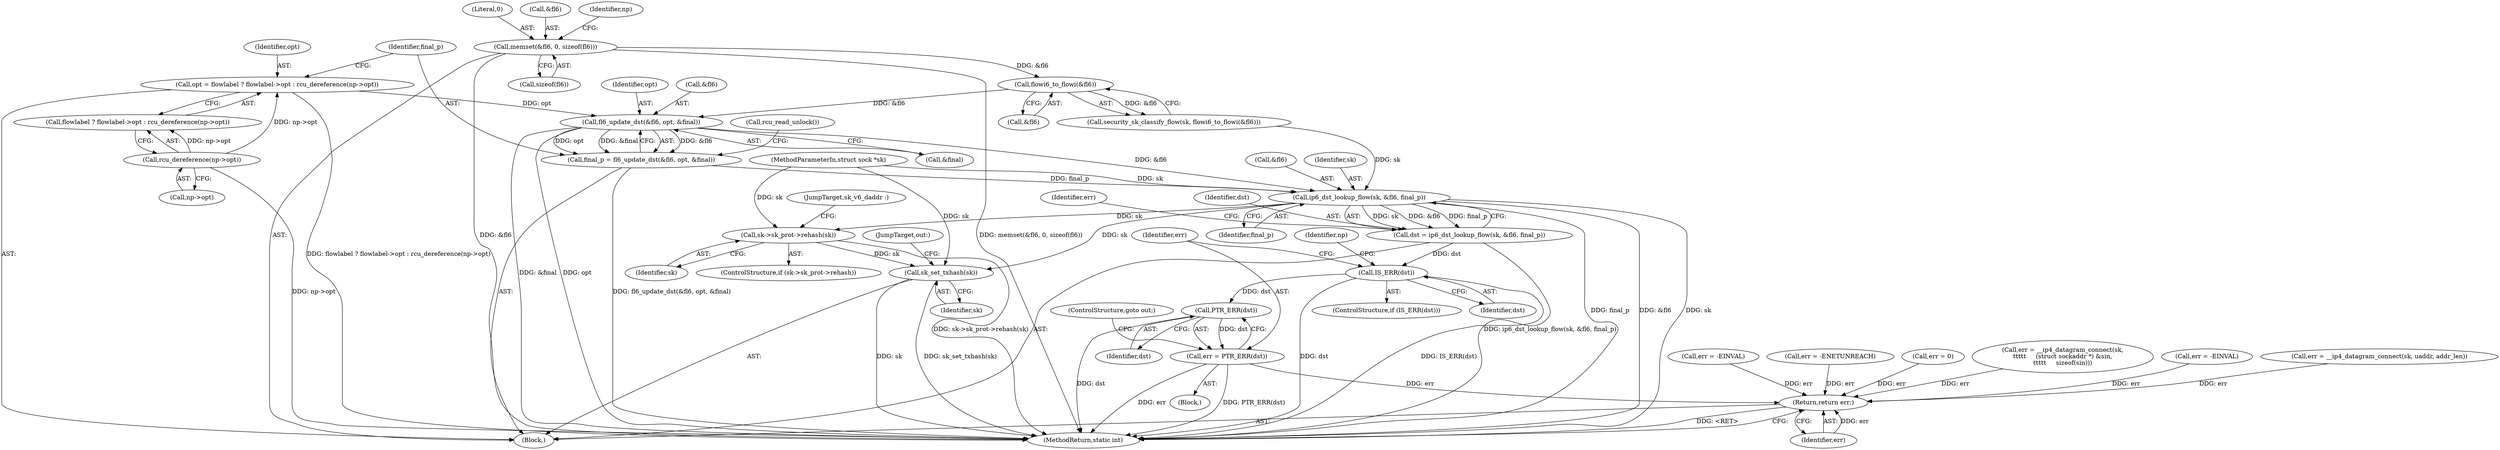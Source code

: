 digraph "0_linux_45f6fad84cc305103b28d73482b344d7f5b76f39_4@API" {
"1000520" [label="(Call,fl6_update_dst(&fl6, opt, &final))"];
"1000503" [label="(Call,flowi6_to_flowi(&fl6))"];
"1000173" [label="(Call,memset(&fl6, 0, sizeof(fl6)))"];
"1000507" [label="(Call,opt = flowlabel ? flowlabel->opt : rcu_dereference(np->opt))"];
"1000514" [label="(Call,rcu_dereference(np->opt))"];
"1000518" [label="(Call,final_p = fl6_update_dst(&fl6, opt, &final))"];
"1000529" [label="(Call,ip6_dst_lookup_flow(sk, &fl6, final_p))"];
"1000527" [label="(Call,dst = ip6_dst_lookup_flow(sk, &fl6, final_p))"];
"1000538" [label="(Call,IS_ERR(dst))"];
"1000543" [label="(Call,PTR_ERR(dst))"];
"1000541" [label="(Call,err = PTR_ERR(dst))"];
"1000598" [label="(Return,return err;)"];
"1000584" [label="(Call,sk->sk_prot->rehash(sk))"];
"1000593" [label="(Call,sk_set_txhash(sk))"];
"1000519" [label="(Identifier,final_p)"];
"1000600" [label="(MethodReturn,static int)"];
"1000509" [label="(Call,flowlabel ? flowlabel->opt : rcu_dereference(np->opt))"];
"1000520" [label="(Call,fl6_update_dst(&fl6, opt, &final))"];
"1000584" [label="(Call,sk->sk_prot->rehash(sk))"];
"1000411" [label="(Call,err = -EINVAL)"];
"1000544" [label="(Identifier,dst)"];
"1000541" [label="(Call,err = PTR_ERR(dst))"];
"1000527" [label="(Call,dst = ip6_dst_lookup_flow(sk, &fl6, final_p))"];
"1000508" [label="(Identifier,opt)"];
"1000545" [label="(ControlStructure,goto out;)"];
"1000535" [label="(Identifier,err)"];
"1000542" [label="(Identifier,err)"];
"1000177" [label="(Call,sizeof(fl6))"];
"1000105" [label="(MethodParameterIn,struct sock *sk)"];
"1000585" [label="(Identifier,sk)"];
"1000543" [label="(Call,PTR_ERR(dst))"];
"1000529" [label="(Call,ip6_dst_lookup_flow(sk, &fl6, final_p))"];
"1000515" [label="(Call,np->opt)"];
"1000539" [label="(Identifier,dst)"];
"1000507" [label="(Call,opt = flowlabel ? flowlabel->opt : rcu_dereference(np->opt))"];
"1000176" [label="(Literal,0)"];
"1000593" [label="(Call,sk_set_txhash(sk))"];
"1000550" [label="(Identifier,np)"];
"1000503" [label="(Call,flowi6_to_flowi(&fl6))"];
"1000528" [label="(Identifier,dst)"];
"1000598" [label="(Return,return err;)"];
"1000150" [label="(Call,err = __ip4_datagram_connect(sk, uaddr, addr_len))"];
"1000524" [label="(Call,&final)"];
"1000586" [label="(JumpTarget,sk_v6_daddr :)"];
"1000174" [label="(Call,&fl6)"];
"1000533" [label="(Identifier,final_p)"];
"1000531" [label="(Call,&fl6)"];
"1000504" [label="(Call,&fl6)"];
"1000181" [label="(Identifier,np)"];
"1000526" [label="(Call,rcu_read_unlock())"];
"1000538" [label="(Call,IS_ERR(dst))"];
"1000501" [label="(Call,security_sk_classify_flow(sk, flowi6_to_flowi(&fl6)))"];
"1000518" [label="(Call,final_p = fl6_update_dst(&fl6, opt, &final))"];
"1000599" [label="(Identifier,err)"];
"1000537" [label="(ControlStructure,if (IS_ERR(dst)))"];
"1000578" [label="(ControlStructure,if (sk->sk_prot->rehash))"];
"1000514" [label="(Call,rcu_dereference(np->opt))"];
"1000540" [label="(Block,)"];
"1000377" [label="(Call,err = -EINVAL)"];
"1000108" [label="(Block,)"];
"1000250" [label="(Call,err = -ENETUNREACH)"];
"1000534" [label="(Call,err = 0)"];
"1000530" [label="(Identifier,sk)"];
"1000523" [label="(Identifier,opt)"];
"1000595" [label="(JumpTarget,out:)"];
"1000594" [label="(Identifier,sk)"];
"1000173" [label="(Call,memset(&fl6, 0, sizeof(fl6)))"];
"1000521" [label="(Call,&fl6)"];
"1000278" [label="(Call,err = __ip4_datagram_connect(sk,\n\t\t\t\t\t     (struct sockaddr *) &sin,\n\t\t\t\t\t     sizeof(sin)))"];
"1000520" -> "1000518"  [label="AST: "];
"1000520" -> "1000524"  [label="CFG: "];
"1000521" -> "1000520"  [label="AST: "];
"1000523" -> "1000520"  [label="AST: "];
"1000524" -> "1000520"  [label="AST: "];
"1000518" -> "1000520"  [label="CFG: "];
"1000520" -> "1000600"  [label="DDG: &final"];
"1000520" -> "1000600"  [label="DDG: opt"];
"1000520" -> "1000518"  [label="DDG: &fl6"];
"1000520" -> "1000518"  [label="DDG: opt"];
"1000520" -> "1000518"  [label="DDG: &final"];
"1000503" -> "1000520"  [label="DDG: &fl6"];
"1000507" -> "1000520"  [label="DDG: opt"];
"1000520" -> "1000529"  [label="DDG: &fl6"];
"1000503" -> "1000501"  [label="AST: "];
"1000503" -> "1000504"  [label="CFG: "];
"1000504" -> "1000503"  [label="AST: "];
"1000501" -> "1000503"  [label="CFG: "];
"1000503" -> "1000501"  [label="DDG: &fl6"];
"1000173" -> "1000503"  [label="DDG: &fl6"];
"1000173" -> "1000108"  [label="AST: "];
"1000173" -> "1000177"  [label="CFG: "];
"1000174" -> "1000173"  [label="AST: "];
"1000176" -> "1000173"  [label="AST: "];
"1000177" -> "1000173"  [label="AST: "];
"1000181" -> "1000173"  [label="CFG: "];
"1000173" -> "1000600"  [label="DDG: memset(&fl6, 0, sizeof(fl6))"];
"1000173" -> "1000600"  [label="DDG: &fl6"];
"1000507" -> "1000108"  [label="AST: "];
"1000507" -> "1000509"  [label="CFG: "];
"1000508" -> "1000507"  [label="AST: "];
"1000509" -> "1000507"  [label="AST: "];
"1000519" -> "1000507"  [label="CFG: "];
"1000507" -> "1000600"  [label="DDG: flowlabel ? flowlabel->opt : rcu_dereference(np->opt)"];
"1000514" -> "1000507"  [label="DDG: np->opt"];
"1000514" -> "1000509"  [label="AST: "];
"1000514" -> "1000515"  [label="CFG: "];
"1000515" -> "1000514"  [label="AST: "];
"1000509" -> "1000514"  [label="CFG: "];
"1000514" -> "1000600"  [label="DDG: np->opt"];
"1000514" -> "1000509"  [label="DDG: np->opt"];
"1000518" -> "1000108"  [label="AST: "];
"1000519" -> "1000518"  [label="AST: "];
"1000526" -> "1000518"  [label="CFG: "];
"1000518" -> "1000600"  [label="DDG: fl6_update_dst(&fl6, opt, &final)"];
"1000518" -> "1000529"  [label="DDG: final_p"];
"1000529" -> "1000527"  [label="AST: "];
"1000529" -> "1000533"  [label="CFG: "];
"1000530" -> "1000529"  [label="AST: "];
"1000531" -> "1000529"  [label="AST: "];
"1000533" -> "1000529"  [label="AST: "];
"1000527" -> "1000529"  [label="CFG: "];
"1000529" -> "1000600"  [label="DDG: final_p"];
"1000529" -> "1000600"  [label="DDG: &fl6"];
"1000529" -> "1000600"  [label="DDG: sk"];
"1000529" -> "1000527"  [label="DDG: sk"];
"1000529" -> "1000527"  [label="DDG: &fl6"];
"1000529" -> "1000527"  [label="DDG: final_p"];
"1000501" -> "1000529"  [label="DDG: sk"];
"1000105" -> "1000529"  [label="DDG: sk"];
"1000529" -> "1000584"  [label="DDG: sk"];
"1000529" -> "1000593"  [label="DDG: sk"];
"1000527" -> "1000108"  [label="AST: "];
"1000528" -> "1000527"  [label="AST: "];
"1000535" -> "1000527"  [label="CFG: "];
"1000527" -> "1000600"  [label="DDG: ip6_dst_lookup_flow(sk, &fl6, final_p)"];
"1000527" -> "1000538"  [label="DDG: dst"];
"1000538" -> "1000537"  [label="AST: "];
"1000538" -> "1000539"  [label="CFG: "];
"1000539" -> "1000538"  [label="AST: "];
"1000542" -> "1000538"  [label="CFG: "];
"1000550" -> "1000538"  [label="CFG: "];
"1000538" -> "1000600"  [label="DDG: dst"];
"1000538" -> "1000600"  [label="DDG: IS_ERR(dst)"];
"1000538" -> "1000543"  [label="DDG: dst"];
"1000543" -> "1000541"  [label="AST: "];
"1000543" -> "1000544"  [label="CFG: "];
"1000544" -> "1000543"  [label="AST: "];
"1000541" -> "1000543"  [label="CFG: "];
"1000543" -> "1000600"  [label="DDG: dst"];
"1000543" -> "1000541"  [label="DDG: dst"];
"1000541" -> "1000540"  [label="AST: "];
"1000542" -> "1000541"  [label="AST: "];
"1000545" -> "1000541"  [label="CFG: "];
"1000541" -> "1000600"  [label="DDG: err"];
"1000541" -> "1000600"  [label="DDG: PTR_ERR(dst)"];
"1000541" -> "1000598"  [label="DDG: err"];
"1000598" -> "1000108"  [label="AST: "];
"1000598" -> "1000599"  [label="CFG: "];
"1000599" -> "1000598"  [label="AST: "];
"1000600" -> "1000598"  [label="CFG: "];
"1000598" -> "1000600"  [label="DDG: <RET>"];
"1000599" -> "1000598"  [label="DDG: err"];
"1000250" -> "1000598"  [label="DDG: err"];
"1000150" -> "1000598"  [label="DDG: err"];
"1000411" -> "1000598"  [label="DDG: err"];
"1000377" -> "1000598"  [label="DDG: err"];
"1000534" -> "1000598"  [label="DDG: err"];
"1000278" -> "1000598"  [label="DDG: err"];
"1000584" -> "1000578"  [label="AST: "];
"1000584" -> "1000585"  [label="CFG: "];
"1000585" -> "1000584"  [label="AST: "];
"1000586" -> "1000584"  [label="CFG: "];
"1000584" -> "1000600"  [label="DDG: sk->sk_prot->rehash(sk)"];
"1000105" -> "1000584"  [label="DDG: sk"];
"1000584" -> "1000593"  [label="DDG: sk"];
"1000593" -> "1000108"  [label="AST: "];
"1000593" -> "1000594"  [label="CFG: "];
"1000594" -> "1000593"  [label="AST: "];
"1000595" -> "1000593"  [label="CFG: "];
"1000593" -> "1000600"  [label="DDG: sk"];
"1000593" -> "1000600"  [label="DDG: sk_set_txhash(sk)"];
"1000105" -> "1000593"  [label="DDG: sk"];
}
